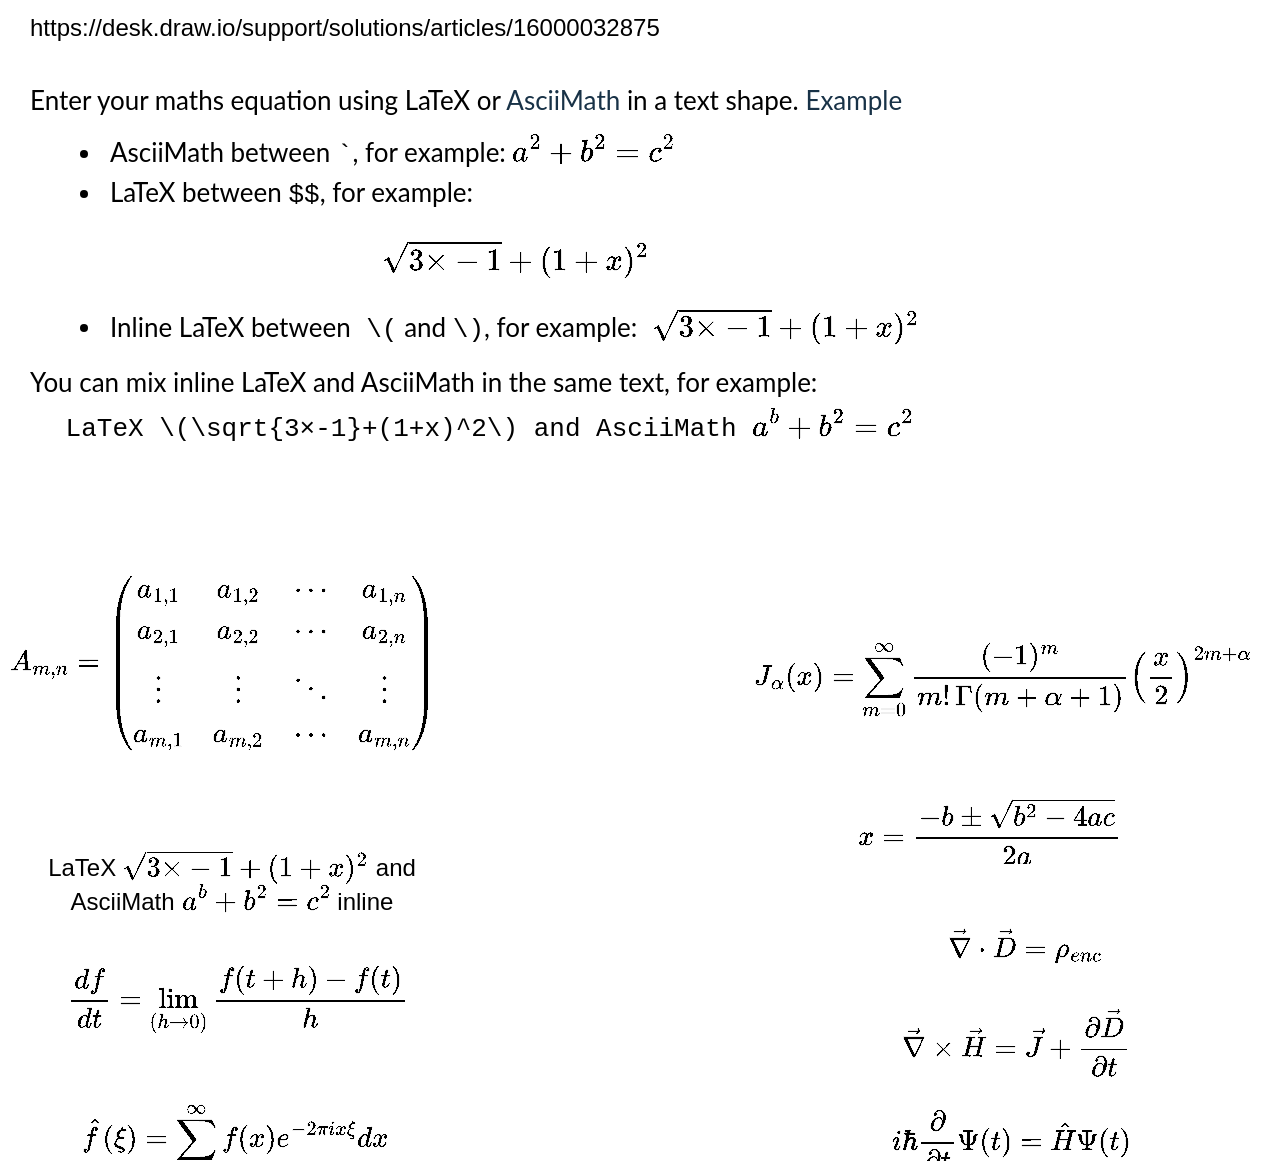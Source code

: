 <mxfile version="14.1.8" type="device"><diagram id="59cn_250PhmsY5re4FXF" name="数学公式"><mxGraphModel dx="1790" dy="2064" grid="0" gridSize="10" guides="1" tooltips="1" connect="1" arrows="1" fold="1" page="1" pageScale="1" pageWidth="827" pageHeight="1169" math="1" shadow="0"><root><mxCell id="0"/><mxCell id="1" parent="0"/><mxCell id="yNFhJscgYn8R5UvgQjVi-67" value="$$A_{m,n} =&#10; \begin{pmatrix}&#10;  a_{1,1} &amp; a_{1,2} &amp; \cdots &amp; a_{1,n} \\&#10;  a_{2,1} &amp; a_{2,2} &amp; \cdots &amp; a_{2,n} \\&#10;  \vdots  &amp; \vdots  &amp; \ddots &amp; \vdots  \\&#10;  a_{m,1} &amp; a_{m,2} &amp; \cdots &amp; a_{m,n}&#10; \end{pmatrix}$$" style="text;html=1;spacing=5;spacingTop=-10;whiteSpace=wrap;overflow=hidden;fillColor=none;strokeColor=none;shadow=0;rounded=0;verticalAlign=middle" parent="1" vertex="1"><mxGeometry x="105" y="-826" width="232" height="102" as="geometry"/></mxCell><mxCell id="yNFhJscgYn8R5UvgQjVi-68" value="$$J_\alpha(x) = \sum\limits_{m=0}^\infty \frac{(-1)^m}{m! \, \Gamma(m + \alpha + 1)}{\left({\frac{x}{2}}\right)}^{2 m + \alpha}$$" style="text;html=1;spacing=5;spacingTop=-10;whiteSpace=wrap;overflow=hidden;fillColor=none;strokeColor=none;shadow=0;rounded=0;verticalAlign=middle" parent="1" vertex="1"><mxGeometry x="477" y="-794" width="260" height="64" as="geometry"/></mxCell><mxCell id="yNFhJscgYn8R5UvgQjVi-69" value="`x = (-b +- sqrt(b^2-4ac))/(2a)`" style="text;html=1;spacing=5;spacingTop=-10;whiteSpace=wrap;overflow=hidden;fillColor=none;strokeColor=none;shadow=0;rounded=0;verticalAlign=middle" parent="1" vertex="1"><mxGeometry x="528.5" y="-716" width="157" height="59" as="geometry"/></mxCell><mxCell id="yNFhJscgYn8R5UvgQjVi-70" value="LaTeX \(\sqrt{3×-1}+(1+x)^2\) and&lt;br&gt;AsciiMath `a^b + b^2 = c^2` inline" style="text;html=1;spacing=5;spacingTop=-10;whiteSpace=wrap;overflow=hidden;fillColor=none;strokeColor=none;shadow=0;rounded=0;verticalAlign=middle;align=center" parent="1" vertex="1"><mxGeometry x="118" y="-696" width="206" height="72" as="geometry"/></mxCell><mxCell id="yNFhJscgYn8R5UvgQjVi-71" value="$$ \frac{df}{dt} = \lim _{(h \rightarrow 0)} \frac{f(t+h)-f(t)}{h}$$" style="text;html=1;align=left;verticalAlign=middle;resizable=0;points=[];autosize=1;" parent="1" vertex="1"><mxGeometry x="137" y="-616" width="340" height="20" as="geometry"/></mxCell><mxCell id="yNFhJscgYn8R5UvgQjVi-72" value="$$ \hat{f}\left( \xi \right) = \sum\limits_{-\infty}^\infty {f(x)e^{-2\pi i x \xi}&amp;nbsp; dx}&amp;nbsp; $$" style="text;html=1;align=left;verticalAlign=middle;resizable=0;points=[];autosize=1;" parent="1" vertex="1"><mxGeometry x="144" y="-546" width="420" height="20" as="geometry"/></mxCell><mxCell id="yNFhJscgYn8R5UvgQjVi-73" value="$$ \vec{\nabla} \cdot \vec{D} = \rho_{enc} $$" style="text;html=1;align=right;verticalAlign=middle;resizable=0;points=[];autosize=1;" parent="1" vertex="1"><mxGeometry x="407" y="-644" width="250" height="20" as="geometry"/></mxCell><mxCell id="yNFhJscgYn8R5UvgQjVi-74" value="$$ \vec{\nabla} \times \vec{H} = \vec{J} + \frac{\partial \vec{D}}{\partial t} $$" style="text;html=1;align=right;verticalAlign=middle;resizable=0;points=[];autosize=1;overflow=visible;" parent="1" vertex="1"><mxGeometry x="260.5" y="-596" width="410" height="20" as="geometry"/></mxCell><mxCell id="yNFhJscgYn8R5UvgQjVi-75" value="$$ i \hbar \frac{\partial}{\partial t}\Psi(t) = \hat H \Psi(t) $$" style="text;html=1;align=right;verticalAlign=middle;resizable=0;points=[];autosize=1;" parent="1" vertex="1"><mxGeometry x="350.5" y="-546" width="320" height="20" as="geometry"/></mxCell><mxCell id="yNFhJscgYn8R5UvgQjVi-76" value="&lt;p style=&quot;box-sizing: border-box; margin: 0px; font-size: 13px; line-height: 18px; word-break: normal; overflow-wrap: break-word; padding-top: 4px; color: rgb(0, 0, 0); font-family: lato, helvetica, arial, sans-serif; font-style: normal; font-weight: 400; letter-spacing: normal; text-indent: 0px; text-transform: none; word-spacing: 0px; background-color: rgb(255, 255, 255);&quot;&gt;Enter your maths equation using LaTeX or&lt;span&gt;&amp;nbsp;&lt;/span&gt;&lt;a href=&quot;http://www.intmath.com/help/send-math-email-syntax.php&quot; style=&quot;box-sizing: border-box ; color: rgb(24 , 50 , 71) ; text-decoration: none&quot;&gt;AsciiMath&lt;/a&gt;&lt;span&gt;&amp;nbsp;&lt;/span&gt;in a text shape.&lt;span&gt;&amp;nbsp;&lt;/span&gt;&lt;a href=&quot;https://app.diagrams.net/#R7VtZc%2BMoEP41qk0ePKXDR%2FI4PpLZ1KQ2s0ntzDylsIQsaiTQIGQ7%2BfXboMOSTWLJY%2BeuckXQIEB83c0HTQxnFC3POYqDS%2Bbh0LBNb2k4Y8O2LfNkAA8pucskA7OXCWaceJnIXAmuyT0u3sylKfFwkssykWAsFCSuC11GKXZFTYY4Z4t6NZ%2BFXk0QoxneEFy7KNyUfieeCDLpiT1Yyb9gMguKnq3%2BaVYSoaJy3kQSII8tKp%2FsTAxnxBkTWSpajnAoJ6%2BYl7ETnpunFwm79dIxmkQ%2F%2FB%2B8k03LWZtXyk%2FgmIqdm%2B5al%2F91TN4dLRcuu%2F9n9PPXxfeOnTU9R2Gaz5dh90PoZOgz6As%2BWtzlM9n%2FnbKioJMonD9DBasfL1eFkJrlT9XKtBD8HcWMC6TaxL9TJAijiRwdVdhHcSoInRWvwVdM15sCWTamQmzXhmcDPLFMCjSVoqEbkND7iu5YKgppkRuCWn0lVKmlKauyMI1oVZIIxEWuzF0pCEQUQtqC5CIgAl%2FHyJWFC7CarIUQxQlRXasWOHZTnpA5%2Fhdnk6WkeBkj6uWZmBEqMJ%2FMAdaiY5%2BE4YiFjKuPcjyET3xXDYizX7hS0ndP8NQvJ2KrcuRKNMdc4GVFr3NlOccswoLfQZWitLDg3PC7eXaxsqKuk8uCigV1i%2FdQbrmzsumVdkIiV9AWylo0XNPWdS1YkChEVCpAwDi5B41BYXW%2B1aB6Q%2FhBayPzU8%2FowXsjyFurPPxkdS5GoKWCI6KmFqNELHAi1vTjKdVjE%2BxHzXo72C3BPT0YtlYrbPPVAq0m9IUjUurudkgqGNjmgTDQ%2Bf2u%2BplGb%2BRz5BqDoecbg7F8CvmEEmeclYckgsQtFB0FmYTL4anlGvLmcV6%2FbMk%2FAr89DI47kDjOGg1UnazPNZxhgkQdQRSSGYV0iH1ZIieRwBL%2FORdHxPOUz%2BcSuopS1C1eGjVKBcvhtVqg19571p1nQTcq2DpdDbb2wexLh%2Fj7tK%2Flmm1V7e1QPu%2BW91NKkxkW9zeT4PutuIivHyFfHpk%2FyKTOUuqhCKt1zTZvAsw4lubIfPgzQqGbhmmyhUhp2td1yVu%2FekaoJ2kdiwWJ1AAT4FYF2RNMQskZKEUk83%2FQ0TpvNKUWQb8iwFzuVkjikjiUjO5T815evh9qvrDr%2FZDV29R5c7Cp8%2F2D%2BaHBB4c7EIeznIYkbnAwcE%2Fe%2BCIzaIzJNhK3Dwy0i4rzKLMLkJB0THIvoHHgxY4y%2BZJUeNxxleslaZQxPiISyfg6kCPUF3eqjUmZg8qS5y2PsZRCPRuKYtksUd6o6Eayvj6KJHx0msRq8uVxk1b%2BegjiSWPNKLfXdYKosV37SQni6Yft7kgQ92HLUYd642%2B9e7Y8u7j8Fpxf0Z%2FjXQkiSzlRLOiGI5r4jEfPRQcnVCqIpHoXV5PzkqVdXjk5ewN7TIAcvimOdtpW0dY5mkbtdK6gdyhXUHjcD462d46m8ylajmZ1D4Zu7207%2BlJ7%2F5yk7QUErWfvN%2FPsK%2BI2x%2FIcDRLSo6LyfM31mKhWGFZP6swKg3oz7rVU3z0yLS34%2B2BaWux1O%2BDWQI%2FXjmR5wCQ7x9TNC14Lc%2F5jPDWhi3JpfBI8dZverXgKEileVNaYVAHtGNXTc7mRApdL1HnaMDs%2Br8nEe8N8sIn5wY7TtZjrNkvtMf%2ByZsSZ9KJAc%2FiwFtT9wAvWCAZN%2BaG6NjEnOQl4MjWxdGzLespdta1b6N8n2Wq7qz4c%2BdLeI6iwL7OwhtW9FmUX22%2B5XKLlAgbwl7TyyeqWy%2FNsvsc4cTmZKpcTqMBsxDzM88BJlFKwcDlAY8dATONpShM1BhyCanMWoRnFgiRReRwgg0WujNO0GEdjj%2BZiqdvPssr129pGr%2B69NmPG2nOAfcRq9HZibczzx7Z%2Fp22%2F0%2FR%2BzcGOEq1Xu%2B48qpovJBKjH6PuGC0niXm4JZgi%2FhDJe4DU9UZXCTmqx2hkVMc2v2SZVfGzk7%2BmYDa3p8ZbeudQwRP9Fzjv1bpeTKzE0h1rbg%2BWXLsBN0aOMex7hM4wV9StuKD8EpgbqIrARn5RGsZFRRoZlasvrzR08qgZ7b7hs5tRph1CJ5BdXfVXZZV%2FmHAm%2FwM%3D&quot; target=&quot;_blank&quot; style=&quot;box-sizing: border-box ; color: rgb(24 , 50 , 71) ; text-decoration: none&quot;&gt;Example&lt;/a&gt;&lt;/p&gt;&lt;ul style=&quot;box-sizing: border-box; padding: 0px 0px 0px 40px; margin: 8px 0px 4px; list-style: outside disc; line-height: 17px; color: rgb(0, 0, 0); font-family: lato, helvetica, arial, sans-serif; font-size: 13px; font-style: normal; font-weight: 400; letter-spacing: normal; text-indent: 0px; text-transform: none; word-spacing: 0px; background-color: rgb(255, 255, 255);&quot;&gt;&lt;li style=&quot;box-sizing: border-box ; line-height: 18px ; font-size: 13px ; margin: 0px ; word-break: normal ; overflow-wrap: break-word&quot;&gt;AsciiMath between&lt;span&gt;&amp;nbsp;&lt;/span&gt;&lt;span style=&quot;box-sizing: border-box ; font-family: &amp;quot;courier new&amp;quot; , &amp;quot;courier&amp;quot; , monospace&quot;&gt;`&lt;/span&gt;, for example:&lt;span&gt;&amp;nbsp;&lt;/span&gt;&lt;span style=&quot;box-sizing: border-box ; font-family: &amp;quot;courier new&amp;quot; , &amp;quot;courier&amp;quot; , monospace&quot;&gt;`a^2+b^2 = c^2`&lt;/span&gt;&lt;/li&gt;&lt;li style=&quot;box-sizing: border-box ; line-height: 18px ; font-size: 13px ; margin: 0px ; word-break: normal ; overflow-wrap: break-word&quot;&gt;LaTeX between&lt;span&gt;&amp;nbsp;&lt;/span&gt;&lt;span style=&quot;box-sizing: border-box ; font-family: &amp;quot;courier new&amp;quot; , &amp;quot;courier&amp;quot; , monospace&quot;&gt;$$&lt;/span&gt;, for example:&lt;span&gt;&amp;nbsp;&lt;/span&gt;&lt;span style=&quot;box-sizing: border-box ; font-family: &amp;quot;courier new&amp;quot; , &amp;quot;courier&amp;quot; , monospace&quot;&gt;$$\sqrt{3×-1}+(1+x)^2$$&lt;/span&gt;&lt;/li&gt;&lt;li style=&quot;box-sizing: border-box ; line-height: 18px ; font-size: 13px ; margin: 0px ; word-break: normal ; overflow-wrap: break-word&quot;&gt;Inline LaTeX between&lt;span style=&quot;box-sizing: border-box ; font-family: &amp;quot;courier new&amp;quot; , &amp;quot;courier&amp;quot; , monospace&quot;&gt;&amp;nbsp;\(&lt;/span&gt;&lt;span&gt;&amp;nbsp;&lt;/span&gt;and&lt;span&gt;&amp;nbsp;&lt;/span&gt;&lt;span style=&quot;box-sizing: border-box ; font-family: &amp;quot;courier new&amp;quot; , &amp;quot;courier&amp;quot; , monospace&quot;&gt;\)&lt;/span&gt;, for example:&lt;span style=&quot;box-sizing: border-box ; font-family: &amp;quot;courier new&amp;quot; , &amp;quot;courier&amp;quot; , monospace&quot;&gt;&amp;nbsp;\(\sqrt{3×-1}+(1+x)^2\)&lt;/span&gt;&lt;/li&gt;&lt;/ul&gt;&lt;p style=&quot;box-sizing: border-box; margin: 0px; font-size: 13px; line-height: 18px; word-break: normal; overflow-wrap: break-word; padding-top: 4px; color: rgb(0, 0, 0); font-family: lato, helvetica, arial, sans-serif; font-style: normal; font-weight: 400; letter-spacing: normal; text-indent: 0px; text-transform: none; word-spacing: 0px; background-color: rgb(255, 255, 255);&quot;&gt;You can mix inline LaTeX and AsciiMath in the same text, for example:&amp;nbsp;&lt;/p&gt;&lt;p style=&quot;box-sizing: border-box; margin: 0px; font-size: 13px; line-height: 18px; word-break: normal; overflow-wrap: break-word; padding-top: 4px; color: rgb(0, 0, 0); font-family: lato, helvetica, arial, sans-serif; font-style: normal; font-weight: 400; letter-spacing: normal; text-indent: 0px; text-transform: none; word-spacing: 0px; background-color: rgb(255, 255, 255);&quot;&gt;&amp;nbsp; &amp;nbsp;&lt;span style=&quot;box-sizing: border-box ; font-family: &amp;quot;courier new&amp;quot; , &amp;quot;courier&amp;quot; , monospace&quot;&gt;&amp;nbsp;LaTeX \(\sqrt{3×-1}+(1+x)^2\\) and AsciiMath `a^b + b^2 = c^2`&lt;/span&gt;&lt;/p&gt;" style="text;whiteSpace=wrap;html=1;" parent="1" vertex="1"><mxGeometry x="118" y="-1076" width="530" height="150" as="geometry"/></mxCell><UserObject label="https://desk.draw.io/support/solutions/articles/16000032875" link="https://desk.draw.io/support/solutions/articles/16000032875" id="yNFhJscgYn8R5UvgQjVi-77"><mxCell style="text;whiteSpace=wrap;html=1;" parent="1" vertex="1"><mxGeometry x="118" y="-1106" width="340" height="30" as="geometry"/></mxCell></UserObject></root></mxGraphModel></diagram></mxfile>